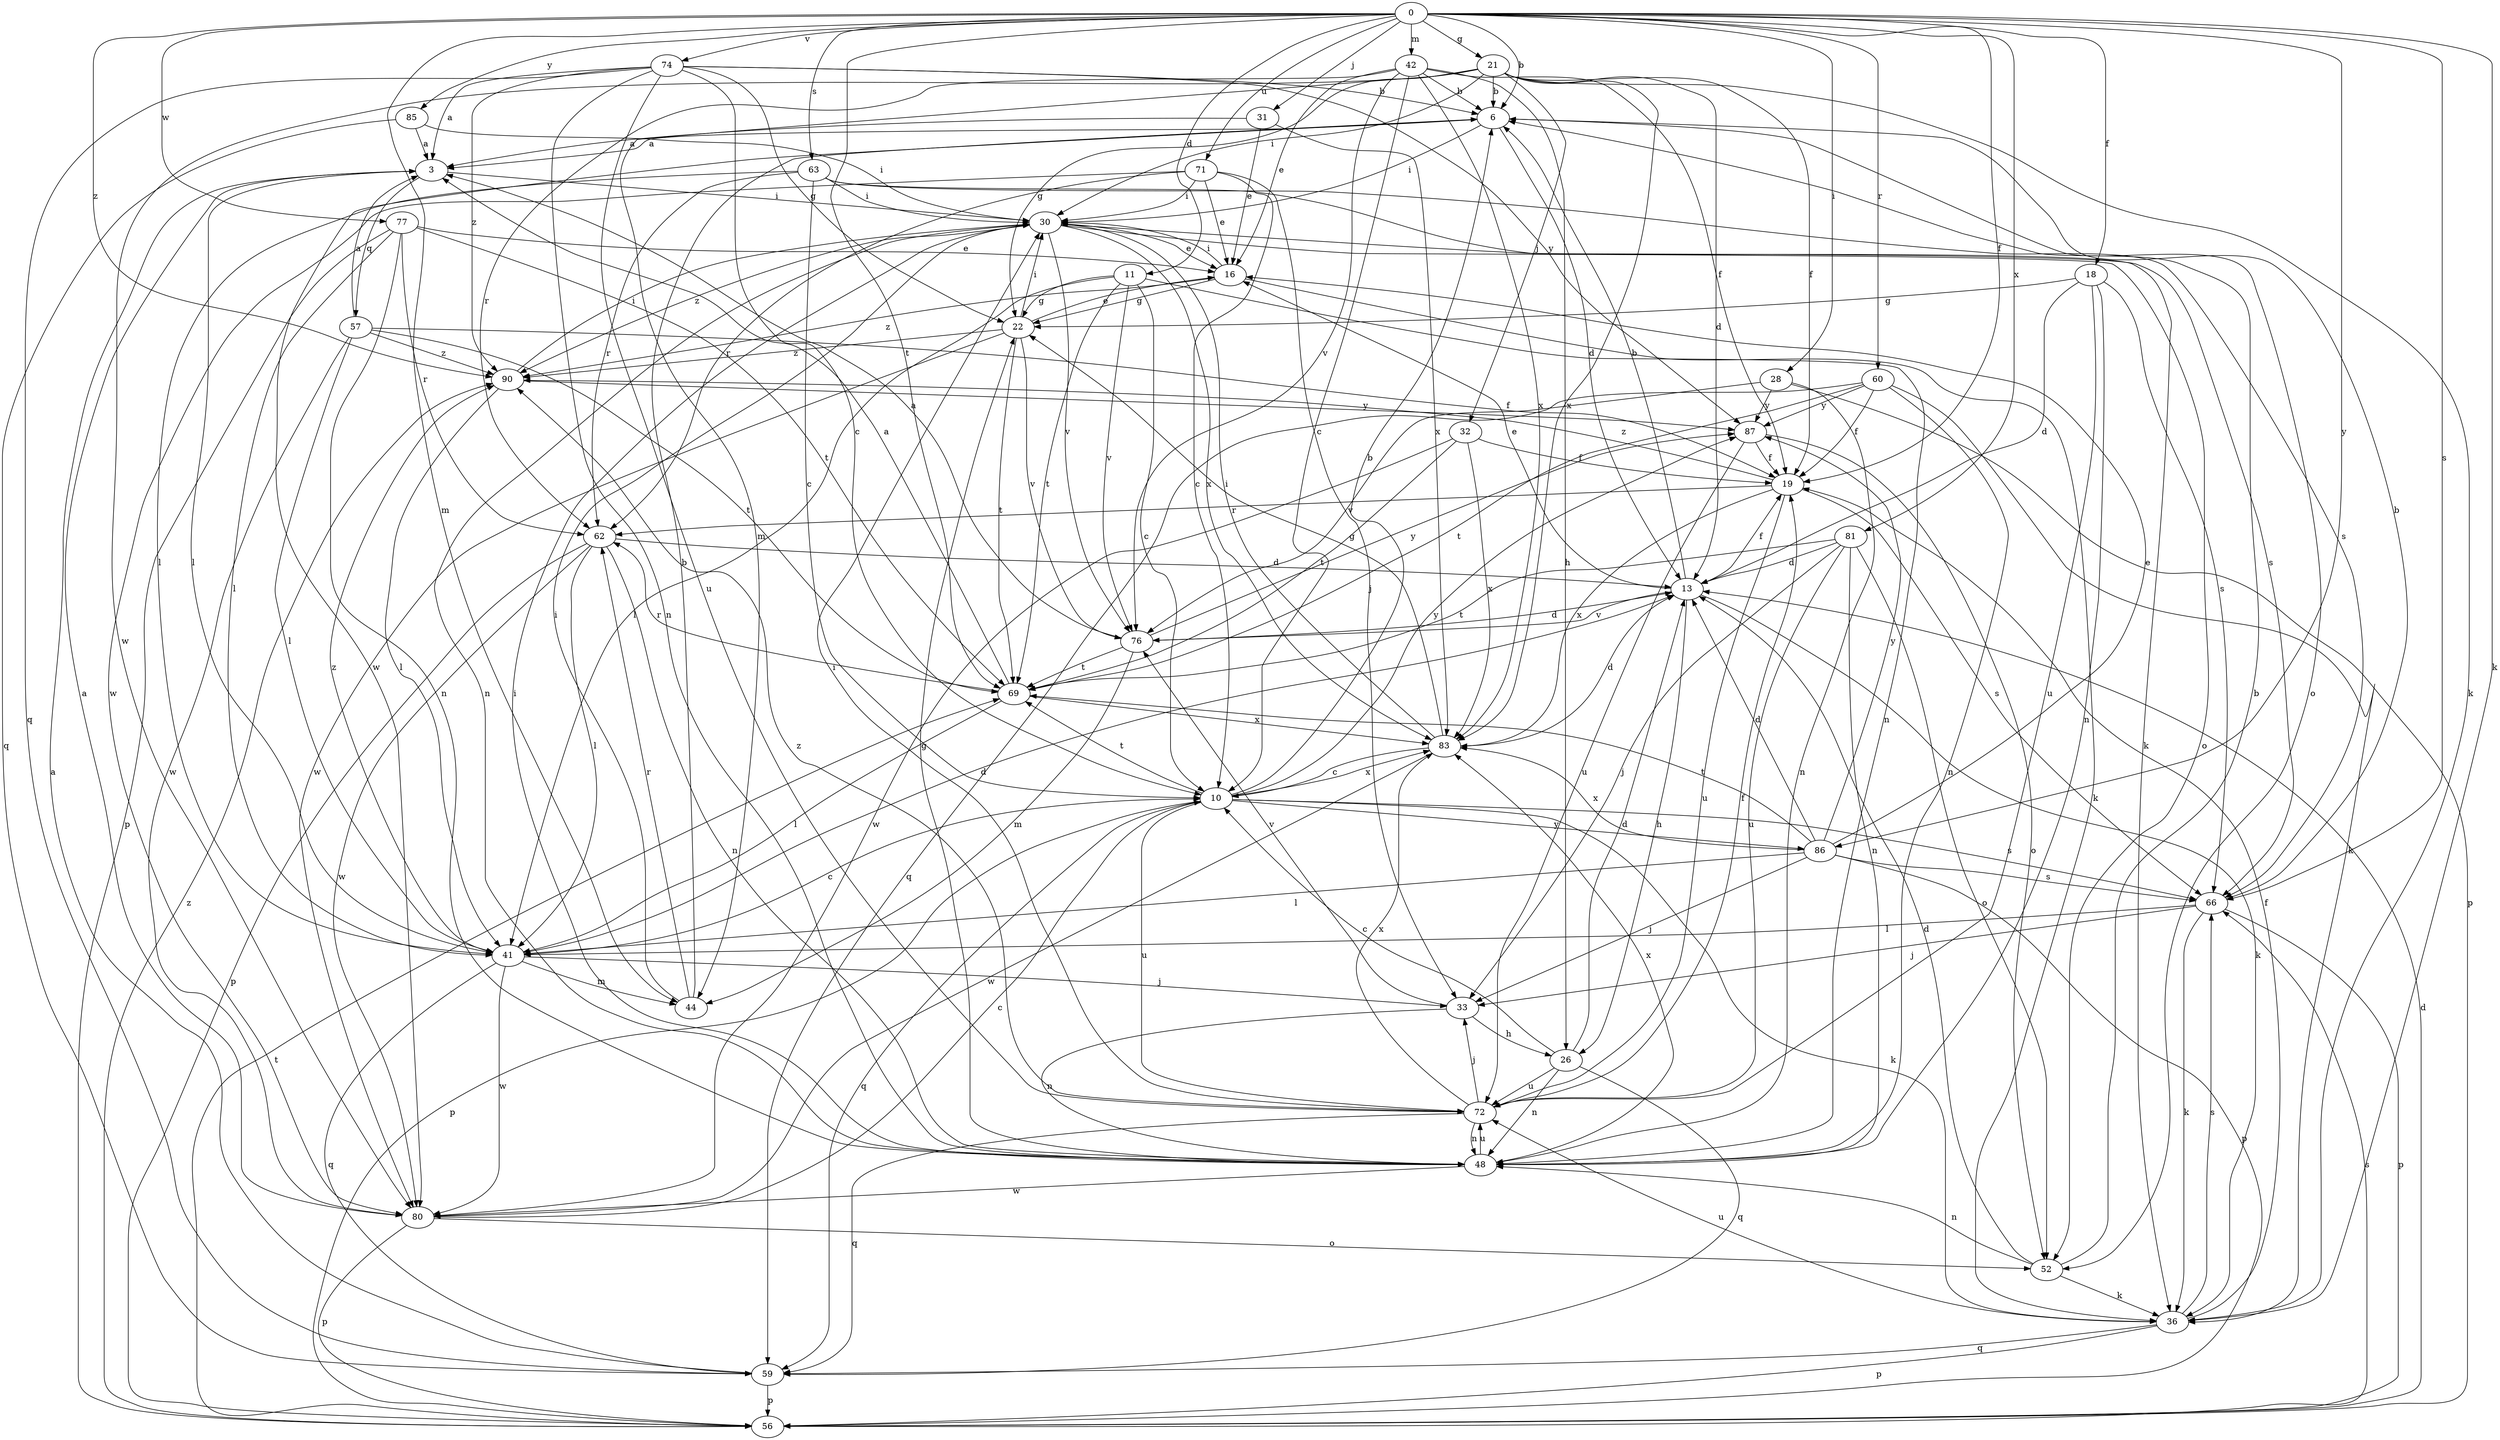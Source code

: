 strict digraph  {
0;
3;
6;
10;
11;
13;
16;
18;
19;
21;
22;
26;
28;
30;
31;
32;
33;
36;
41;
42;
44;
48;
52;
56;
57;
59;
60;
62;
63;
66;
69;
71;
72;
74;
76;
77;
80;
81;
83;
85;
86;
87;
90;
0 -> 6  [label=b];
0 -> 11  [label=d];
0 -> 18  [label=f];
0 -> 19  [label=f];
0 -> 21  [label=g];
0 -> 28  [label=i];
0 -> 31  [label=j];
0 -> 36  [label=k];
0 -> 42  [label=m];
0 -> 44  [label=m];
0 -> 60  [label=r];
0 -> 63  [label=s];
0 -> 66  [label=s];
0 -> 69  [label=t];
0 -> 71  [label=u];
0 -> 74  [label=v];
0 -> 77  [label=w];
0 -> 81  [label=x];
0 -> 85  [label=y];
0 -> 86  [label=y];
0 -> 90  [label=z];
3 -> 30  [label=i];
3 -> 41  [label=l];
3 -> 57  [label=q];
6 -> 3  [label=a];
6 -> 13  [label=d];
6 -> 30  [label=i];
6 -> 52  [label=o];
6 -> 80  [label=w];
10 -> 6  [label=b];
10 -> 36  [label=k];
10 -> 56  [label=p];
10 -> 59  [label=q];
10 -> 66  [label=s];
10 -> 69  [label=t];
10 -> 72  [label=u];
10 -> 83  [label=x];
10 -> 86  [label=y];
10 -> 87  [label=y];
11 -> 10  [label=c];
11 -> 22  [label=g];
11 -> 41  [label=l];
11 -> 48  [label=n];
11 -> 69  [label=t];
11 -> 76  [label=v];
13 -> 6  [label=b];
13 -> 16  [label=e];
13 -> 19  [label=f];
13 -> 26  [label=h];
13 -> 36  [label=k];
13 -> 76  [label=v];
16 -> 22  [label=g];
16 -> 30  [label=i];
16 -> 36  [label=k];
16 -> 90  [label=z];
18 -> 13  [label=d];
18 -> 22  [label=g];
18 -> 48  [label=n];
18 -> 66  [label=s];
18 -> 72  [label=u];
19 -> 62  [label=r];
19 -> 66  [label=s];
19 -> 72  [label=u];
19 -> 83  [label=x];
19 -> 90  [label=z];
21 -> 6  [label=b];
21 -> 13  [label=d];
21 -> 19  [label=f];
21 -> 22  [label=g];
21 -> 30  [label=i];
21 -> 32  [label=j];
21 -> 36  [label=k];
21 -> 44  [label=m];
21 -> 80  [label=w];
21 -> 83  [label=x];
22 -> 16  [label=e];
22 -> 30  [label=i];
22 -> 69  [label=t];
22 -> 76  [label=v];
22 -> 80  [label=w];
22 -> 90  [label=z];
26 -> 10  [label=c];
26 -> 13  [label=d];
26 -> 48  [label=n];
26 -> 59  [label=q];
26 -> 72  [label=u];
28 -> 48  [label=n];
28 -> 56  [label=p];
28 -> 76  [label=v];
28 -> 87  [label=y];
30 -> 16  [label=e];
30 -> 48  [label=n];
30 -> 52  [label=o];
30 -> 66  [label=s];
30 -> 76  [label=v];
30 -> 83  [label=x];
30 -> 90  [label=z];
31 -> 3  [label=a];
31 -> 16  [label=e];
31 -> 83  [label=x];
32 -> 19  [label=f];
32 -> 69  [label=t];
32 -> 80  [label=w];
32 -> 83  [label=x];
33 -> 26  [label=h];
33 -> 48  [label=n];
33 -> 76  [label=v];
36 -> 19  [label=f];
36 -> 56  [label=p];
36 -> 59  [label=q];
36 -> 66  [label=s];
36 -> 72  [label=u];
41 -> 10  [label=c];
41 -> 13  [label=d];
41 -> 33  [label=j];
41 -> 44  [label=m];
41 -> 59  [label=q];
41 -> 80  [label=w];
41 -> 90  [label=z];
42 -> 6  [label=b];
42 -> 10  [label=c];
42 -> 16  [label=e];
42 -> 19  [label=f];
42 -> 26  [label=h];
42 -> 62  [label=r];
42 -> 76  [label=v];
42 -> 83  [label=x];
44 -> 6  [label=b];
44 -> 30  [label=i];
44 -> 62  [label=r];
48 -> 22  [label=g];
48 -> 30  [label=i];
48 -> 72  [label=u];
48 -> 80  [label=w];
48 -> 83  [label=x];
52 -> 6  [label=b];
52 -> 13  [label=d];
52 -> 36  [label=k];
52 -> 48  [label=n];
56 -> 13  [label=d];
56 -> 66  [label=s];
56 -> 69  [label=t];
56 -> 90  [label=z];
57 -> 3  [label=a];
57 -> 19  [label=f];
57 -> 41  [label=l];
57 -> 69  [label=t];
57 -> 80  [label=w];
57 -> 90  [label=z];
59 -> 3  [label=a];
59 -> 56  [label=p];
60 -> 19  [label=f];
60 -> 36  [label=k];
60 -> 48  [label=n];
60 -> 59  [label=q];
60 -> 69  [label=t];
60 -> 87  [label=y];
62 -> 13  [label=d];
62 -> 41  [label=l];
62 -> 48  [label=n];
62 -> 56  [label=p];
62 -> 80  [label=w];
63 -> 10  [label=c];
63 -> 30  [label=i];
63 -> 36  [label=k];
63 -> 41  [label=l];
63 -> 62  [label=r];
63 -> 66  [label=s];
66 -> 6  [label=b];
66 -> 33  [label=j];
66 -> 36  [label=k];
66 -> 41  [label=l];
66 -> 56  [label=p];
69 -> 3  [label=a];
69 -> 41  [label=l];
69 -> 62  [label=r];
69 -> 83  [label=x];
71 -> 10  [label=c];
71 -> 16  [label=e];
71 -> 30  [label=i];
71 -> 33  [label=j];
71 -> 62  [label=r];
71 -> 80  [label=w];
72 -> 19  [label=f];
72 -> 30  [label=i];
72 -> 33  [label=j];
72 -> 48  [label=n];
72 -> 59  [label=q];
72 -> 83  [label=x];
72 -> 90  [label=z];
74 -> 3  [label=a];
74 -> 6  [label=b];
74 -> 10  [label=c];
74 -> 22  [label=g];
74 -> 48  [label=n];
74 -> 59  [label=q];
74 -> 72  [label=u];
74 -> 87  [label=y];
74 -> 90  [label=z];
76 -> 3  [label=a];
76 -> 13  [label=d];
76 -> 44  [label=m];
76 -> 69  [label=t];
76 -> 87  [label=y];
77 -> 16  [label=e];
77 -> 41  [label=l];
77 -> 48  [label=n];
77 -> 56  [label=p];
77 -> 62  [label=r];
77 -> 69  [label=t];
80 -> 3  [label=a];
80 -> 10  [label=c];
80 -> 52  [label=o];
80 -> 56  [label=p];
81 -> 13  [label=d];
81 -> 33  [label=j];
81 -> 48  [label=n];
81 -> 52  [label=o];
81 -> 69  [label=t];
81 -> 72  [label=u];
83 -> 10  [label=c];
83 -> 13  [label=d];
83 -> 22  [label=g];
83 -> 30  [label=i];
83 -> 80  [label=w];
85 -> 3  [label=a];
85 -> 30  [label=i];
85 -> 59  [label=q];
86 -> 13  [label=d];
86 -> 16  [label=e];
86 -> 33  [label=j];
86 -> 41  [label=l];
86 -> 56  [label=p];
86 -> 66  [label=s];
86 -> 69  [label=t];
86 -> 83  [label=x];
86 -> 87  [label=y];
87 -> 19  [label=f];
87 -> 52  [label=o];
87 -> 72  [label=u];
90 -> 30  [label=i];
90 -> 41  [label=l];
90 -> 87  [label=y];
}
